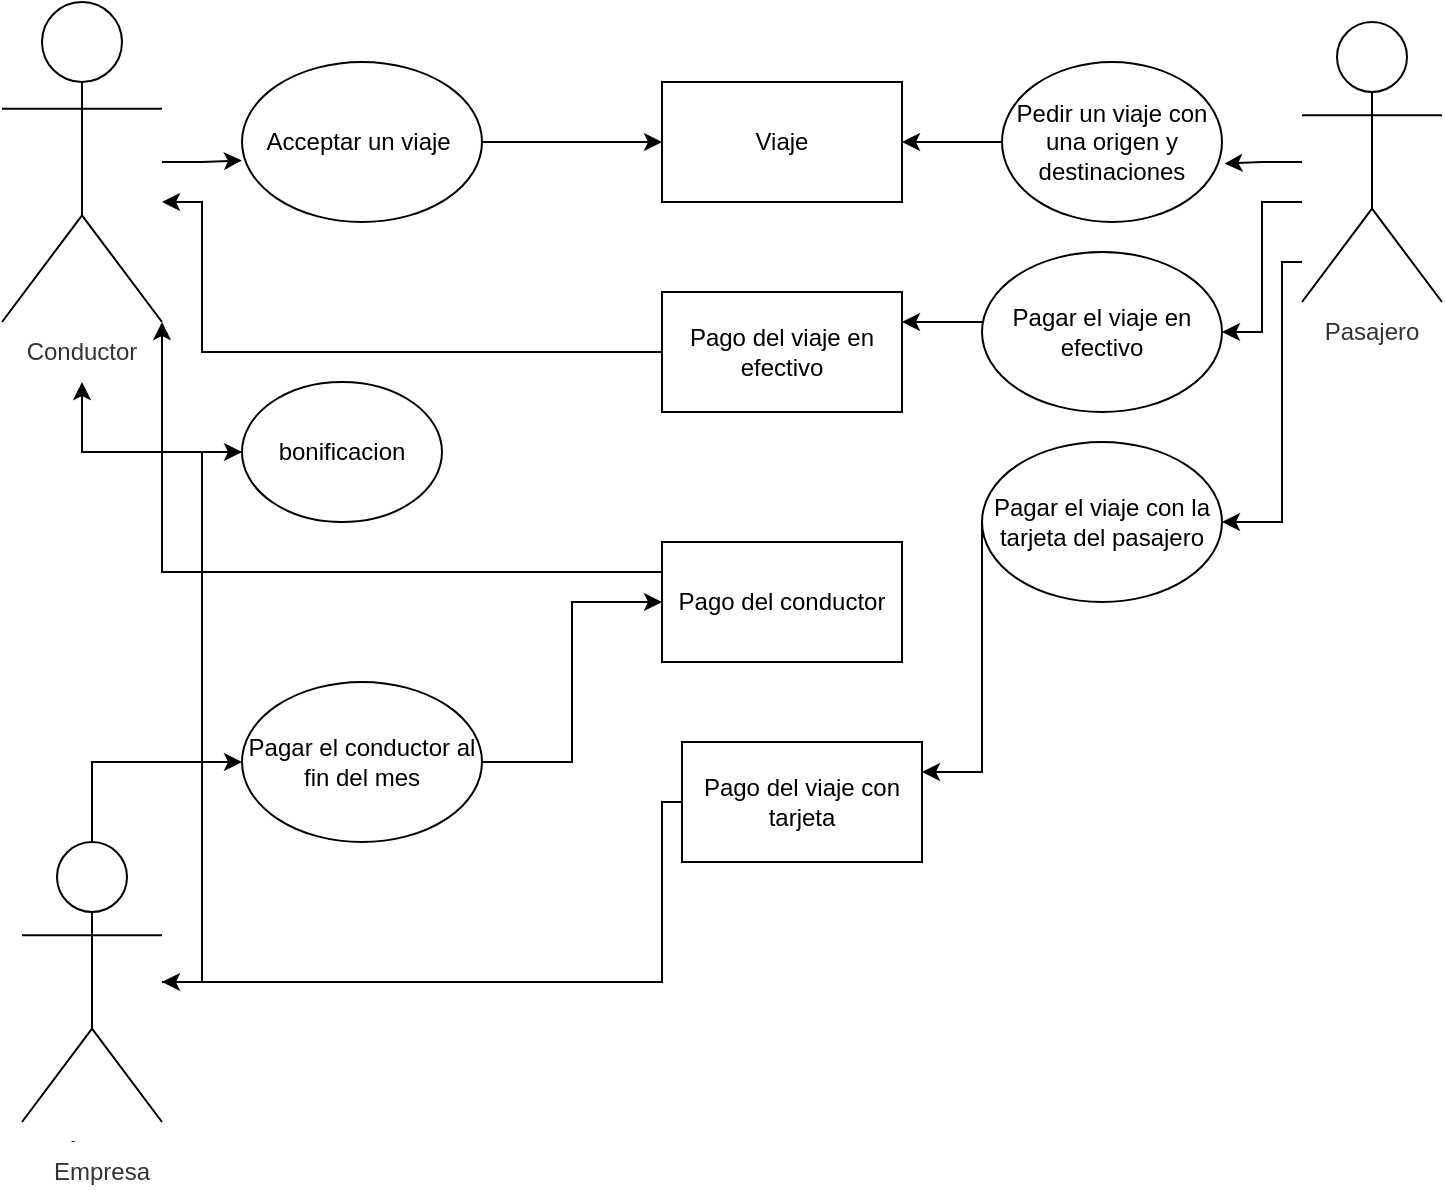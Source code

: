 <mxfile version="16.6.1" type="github">
  <diagram id="zZjekgeKaKMXZWGep_Za" name="Page-1">
    <mxGraphModel dx="1038" dy="547" grid="1" gridSize="10" guides="1" tooltips="1" connect="1" arrows="1" fold="1" page="1" pageScale="1" pageWidth="827" pageHeight="1169" math="0" shadow="0">
      <root>
        <mxCell id="0" />
        <mxCell id="1" parent="0" />
        <mxCell id="N_R_tzAdEN0QScIxKXOi-19" style="edgeStyle=orthogonalEdgeStyle;rounded=0;orthogonalLoop=1;jettySize=auto;html=1;entryX=0;entryY=0.615;entryDx=0;entryDy=0;entryPerimeter=0;" parent="1" source="N_R_tzAdEN0QScIxKXOi-2" target="N_R_tzAdEN0QScIxKXOi-18" edge="1">
          <mxGeometry relative="1" as="geometry" />
        </mxCell>
        <mxCell id="N_R_tzAdEN0QScIxKXOi-2" value="Actor" style="shape=umlActor;verticalLabelPosition=bottom;verticalAlign=top;html=1;outlineConnect=0;" parent="1" vertex="1">
          <mxGeometry x="50" y="40" width="80" height="160" as="geometry" />
        </mxCell>
        <mxCell id="N_R_tzAdEN0QScIxKXOi-16" style="edgeStyle=orthogonalEdgeStyle;rounded=0;orthogonalLoop=1;jettySize=auto;html=1;entryX=1.011;entryY=0.635;entryDx=0;entryDy=0;entryPerimeter=0;" parent="1" source="N_R_tzAdEN0QScIxKXOi-3" target="N_R_tzAdEN0QScIxKXOi-14" edge="1">
          <mxGeometry relative="1" as="geometry" />
        </mxCell>
        <mxCell id="N_R_tzAdEN0QScIxKXOi-23" style="edgeStyle=orthogonalEdgeStyle;rounded=0;orthogonalLoop=1;jettySize=auto;html=1;" parent="1" source="N_R_tzAdEN0QScIxKXOi-3" target="N_R_tzAdEN0QScIxKXOi-21" edge="1">
          <mxGeometry relative="1" as="geometry">
            <Array as="points">
              <mxPoint x="680" y="140" />
              <mxPoint x="680" y="205" />
            </Array>
          </mxGeometry>
        </mxCell>
        <mxCell id="N_R_tzAdEN0QScIxKXOi-31" style="edgeStyle=orthogonalEdgeStyle;rounded=0;orthogonalLoop=1;jettySize=auto;html=1;entryX=1;entryY=0.5;entryDx=0;entryDy=0;" parent="1" source="N_R_tzAdEN0QScIxKXOi-3" target="N_R_tzAdEN0QScIxKXOi-27" edge="1">
          <mxGeometry relative="1" as="geometry">
            <Array as="points">
              <mxPoint x="690" y="170" />
              <mxPoint x="690" y="300" />
            </Array>
          </mxGeometry>
        </mxCell>
        <mxCell id="N_R_tzAdEN0QScIxKXOi-3" value="Actor" style="shape=umlActor;verticalLabelPosition=bottom;verticalAlign=top;html=1;outlineConnect=0;" parent="1" vertex="1">
          <mxGeometry x="700" y="50" width="70" height="140" as="geometry" />
        </mxCell>
        <mxCell id="VSLq-qGvwLr9q52AzH0Y-2" style="edgeStyle=orthogonalEdgeStyle;rounded=0;orthogonalLoop=1;jettySize=auto;html=1;entryX=0;entryY=0.5;entryDx=0;entryDy=0;" edge="1" parent="1" source="N_R_tzAdEN0QScIxKXOi-4" target="VSLq-qGvwLr9q52AzH0Y-1">
          <mxGeometry relative="1" as="geometry">
            <mxPoint x="85" y="260" as="targetPoint" />
          </mxGeometry>
        </mxCell>
        <mxCell id="N_R_tzAdEN0QScIxKXOi-33" style="edgeStyle=orthogonalEdgeStyle;rounded=0;orthogonalLoop=1;jettySize=auto;html=1;exitX=0.5;exitY=0;exitDx=0;exitDy=0;exitPerimeter=0;entryX=0;entryY=0.5;entryDx=0;entryDy=0;" edge="1" parent="1" source="N_R_tzAdEN0QScIxKXOi-4" target="N_R_tzAdEN0QScIxKXOi-32">
          <mxGeometry relative="1" as="geometry" />
        </mxCell>
        <mxCell id="N_R_tzAdEN0QScIxKXOi-4" value="Actor" style="shape=umlActor;verticalLabelPosition=bottom;verticalAlign=top;html=1;outlineConnect=0;" parent="1" vertex="1">
          <mxGeometry x="60" y="460" width="70" height="140" as="geometry" />
        </mxCell>
        <mxCell id="N_R_tzAdEN0QScIxKXOi-8" value="Conductor" style="text;html=1;align=center;verticalAlign=middle;whiteSpace=wrap;rounded=0;fillColor=#FFFFFF;fontColor=#333333;strokeColor=none;" parent="1" vertex="1">
          <mxGeometry x="60" y="200" width="60" height="30" as="geometry" />
        </mxCell>
        <mxCell id="N_R_tzAdEN0QScIxKXOi-9" value="Pasajero" style="text;html=1;align=center;verticalAlign=middle;whiteSpace=wrap;rounded=0;fillColor=#FFFFFF;fontColor=#333333;strokeColor=none;" parent="1" vertex="1">
          <mxGeometry x="705" y="190" width="60" height="30" as="geometry" />
        </mxCell>
        <mxCell id="N_R_tzAdEN0QScIxKXOi-10" value="Empresa" style="text;html=1;align=center;verticalAlign=middle;whiteSpace=wrap;rounded=0;fillColor=#FFFFFF;fontColor=#333333;strokeColor=none;" parent="1" vertex="1">
          <mxGeometry x="70" y="610" width="60" height="30" as="geometry" />
        </mxCell>
        <mxCell id="N_R_tzAdEN0QScIxKXOi-17" style="edgeStyle=orthogonalEdgeStyle;rounded=0;orthogonalLoop=1;jettySize=auto;html=1;exitX=0;exitY=0.5;exitDx=0;exitDy=0;entryX=1;entryY=0.5;entryDx=0;entryDy=0;" parent="1" source="N_R_tzAdEN0QScIxKXOi-14" target="N_R_tzAdEN0QScIxKXOi-15" edge="1">
          <mxGeometry relative="1" as="geometry" />
        </mxCell>
        <mxCell id="N_R_tzAdEN0QScIxKXOi-14" value="Pedir un viaje con una origen y destinaciones" style="ellipse;whiteSpace=wrap;html=1;fillColor=#FFFFFF;" parent="1" vertex="1">
          <mxGeometry x="550" y="70" width="110" height="80" as="geometry" />
        </mxCell>
        <mxCell id="N_R_tzAdEN0QScIxKXOi-15" value="Viaje" style="rounded=0;whiteSpace=wrap;html=1;fillColor=#FFFFFF;" parent="1" vertex="1">
          <mxGeometry x="380" y="80" width="120" height="60" as="geometry" />
        </mxCell>
        <mxCell id="N_R_tzAdEN0QScIxKXOi-20" style="edgeStyle=orthogonalEdgeStyle;rounded=0;orthogonalLoop=1;jettySize=auto;html=1;entryX=0;entryY=0.5;entryDx=0;entryDy=0;" parent="1" source="N_R_tzAdEN0QScIxKXOi-18" target="N_R_tzAdEN0QScIxKXOi-15" edge="1">
          <mxGeometry relative="1" as="geometry" />
        </mxCell>
        <mxCell id="N_R_tzAdEN0QScIxKXOi-18" value="Acceptar un viaje&amp;nbsp;" style="ellipse;whiteSpace=wrap;html=1;fillColor=#FFFFFF;" parent="1" vertex="1">
          <mxGeometry x="170" y="70" width="120" height="80" as="geometry" />
        </mxCell>
        <mxCell id="N_R_tzAdEN0QScIxKXOi-24" style="edgeStyle=orthogonalEdgeStyle;rounded=0;orthogonalLoop=1;jettySize=auto;html=1;entryX=1;entryY=0.25;entryDx=0;entryDy=0;" parent="1" source="N_R_tzAdEN0QScIxKXOi-21" target="N_R_tzAdEN0QScIxKXOi-22" edge="1">
          <mxGeometry relative="1" as="geometry">
            <Array as="points">
              <mxPoint x="530" y="200" />
              <mxPoint x="530" y="200" />
            </Array>
          </mxGeometry>
        </mxCell>
        <mxCell id="N_R_tzAdEN0QScIxKXOi-21" value="Pagar el viaje en efectivo" style="ellipse;whiteSpace=wrap;html=1;fillColor=#FFFFFF;" parent="1" vertex="1">
          <mxGeometry x="540" y="165" width="120" height="80" as="geometry" />
        </mxCell>
        <mxCell id="N_R_tzAdEN0QScIxKXOi-25" style="edgeStyle=orthogonalEdgeStyle;rounded=0;orthogonalLoop=1;jettySize=auto;html=1;exitX=0;exitY=0.5;exitDx=0;exitDy=0;" parent="1" source="N_R_tzAdEN0QScIxKXOi-22" target="N_R_tzAdEN0QScIxKXOi-2" edge="1">
          <mxGeometry relative="1" as="geometry">
            <Array as="points">
              <mxPoint x="150" y="215" />
              <mxPoint x="150" y="140" />
            </Array>
          </mxGeometry>
        </mxCell>
        <mxCell id="N_R_tzAdEN0QScIxKXOi-22" value="Pago del viaje en efectivo" style="rounded=0;whiteSpace=wrap;html=1;fillColor=#FFFFFF;" parent="1" vertex="1">
          <mxGeometry x="380" y="185" width="120" height="60" as="geometry" />
        </mxCell>
        <mxCell id="N_R_tzAdEN0QScIxKXOi-26" style="edgeStyle=orthogonalEdgeStyle;rounded=0;orthogonalLoop=1;jettySize=auto;html=1;entryX=1;entryY=0.25;entryDx=0;entryDy=0;" parent="1" source="N_R_tzAdEN0QScIxKXOi-27" target="N_R_tzAdEN0QScIxKXOi-28" edge="1">
          <mxGeometry relative="1" as="geometry">
            <Array as="points">
              <mxPoint x="540" y="425" />
            </Array>
          </mxGeometry>
        </mxCell>
        <mxCell id="N_R_tzAdEN0QScIxKXOi-27" value="Pagar el viaje con la tarjeta del pasajero" style="ellipse;whiteSpace=wrap;html=1;fillColor=#FFFFFF;" parent="1" vertex="1">
          <mxGeometry x="540" y="260" width="120" height="80" as="geometry" />
        </mxCell>
        <mxCell id="N_R_tzAdEN0QScIxKXOi-29" style="edgeStyle=orthogonalEdgeStyle;rounded=0;orthogonalLoop=1;jettySize=auto;html=1;exitX=0;exitY=0.5;exitDx=0;exitDy=0;" parent="1" source="N_R_tzAdEN0QScIxKXOi-28" target="N_R_tzAdEN0QScIxKXOi-4" edge="1">
          <mxGeometry relative="1" as="geometry">
            <Array as="points">
              <mxPoint x="380" y="530" />
            </Array>
          </mxGeometry>
        </mxCell>
        <mxCell id="N_R_tzAdEN0QScIxKXOi-28" value="Pago del viaje con tarjeta" style="rounded=0;whiteSpace=wrap;html=1;fillColor=#FFFFFF;" parent="1" vertex="1">
          <mxGeometry x="390" y="410" width="120" height="60" as="geometry" />
        </mxCell>
        <mxCell id="VSLq-qGvwLr9q52AzH0Y-4" style="edgeStyle=orthogonalEdgeStyle;rounded=0;orthogonalLoop=1;jettySize=auto;html=1;entryX=0.5;entryY=1;entryDx=0;entryDy=0;" edge="1" parent="1" source="VSLq-qGvwLr9q52AzH0Y-1" target="N_R_tzAdEN0QScIxKXOi-8">
          <mxGeometry relative="1" as="geometry" />
        </mxCell>
        <mxCell id="N_R_tzAdEN0QScIxKXOi-35" style="edgeStyle=orthogonalEdgeStyle;rounded=0;orthogonalLoop=1;jettySize=auto;html=1;entryX=0;entryY=0.5;entryDx=0;entryDy=0;" edge="1" parent="1" source="N_R_tzAdEN0QScIxKXOi-32" target="N_R_tzAdEN0QScIxKXOi-34">
          <mxGeometry relative="1" as="geometry" />
        </mxCell>
        <mxCell id="VSLq-qGvwLr9q52AzH0Y-1" value="bonificacion" style="ellipse;whiteSpace=wrap;html=1;" vertex="1" parent="1">
          <mxGeometry x="170" y="230" width="100" height="70" as="geometry" />
        </mxCell>
        <mxCell id="N_R_tzAdEN0QScIxKXOi-32" value="Pagar el conductor al fin del mes" style="ellipse;whiteSpace=wrap;html=1;fillColor=#FFFFFF;" vertex="1" parent="1">
          <mxGeometry x="170" y="380" width="120" height="80" as="geometry" />
        </mxCell>
        <mxCell id="N_R_tzAdEN0QScIxKXOi-36" style="edgeStyle=orthogonalEdgeStyle;rounded=0;orthogonalLoop=1;jettySize=auto;html=1;exitX=0;exitY=0.25;exitDx=0;exitDy=0;entryX=1;entryY=1;entryDx=0;entryDy=0;entryPerimeter=0;" edge="1" parent="1" source="N_R_tzAdEN0QScIxKXOi-34" target="N_R_tzAdEN0QScIxKXOi-2">
          <mxGeometry relative="1" as="geometry" />
        </mxCell>
        <mxCell id="N_R_tzAdEN0QScIxKXOi-34" value="Pago del conductor" style="rounded=0;whiteSpace=wrap;html=1;fillColor=#FFFFFF;" vertex="1" parent="1">
          <mxGeometry x="380" y="310" width="120" height="60" as="geometry" />
        </mxCell>
      </root>
    </mxGraphModel>
  </diagram>
</mxfile>
